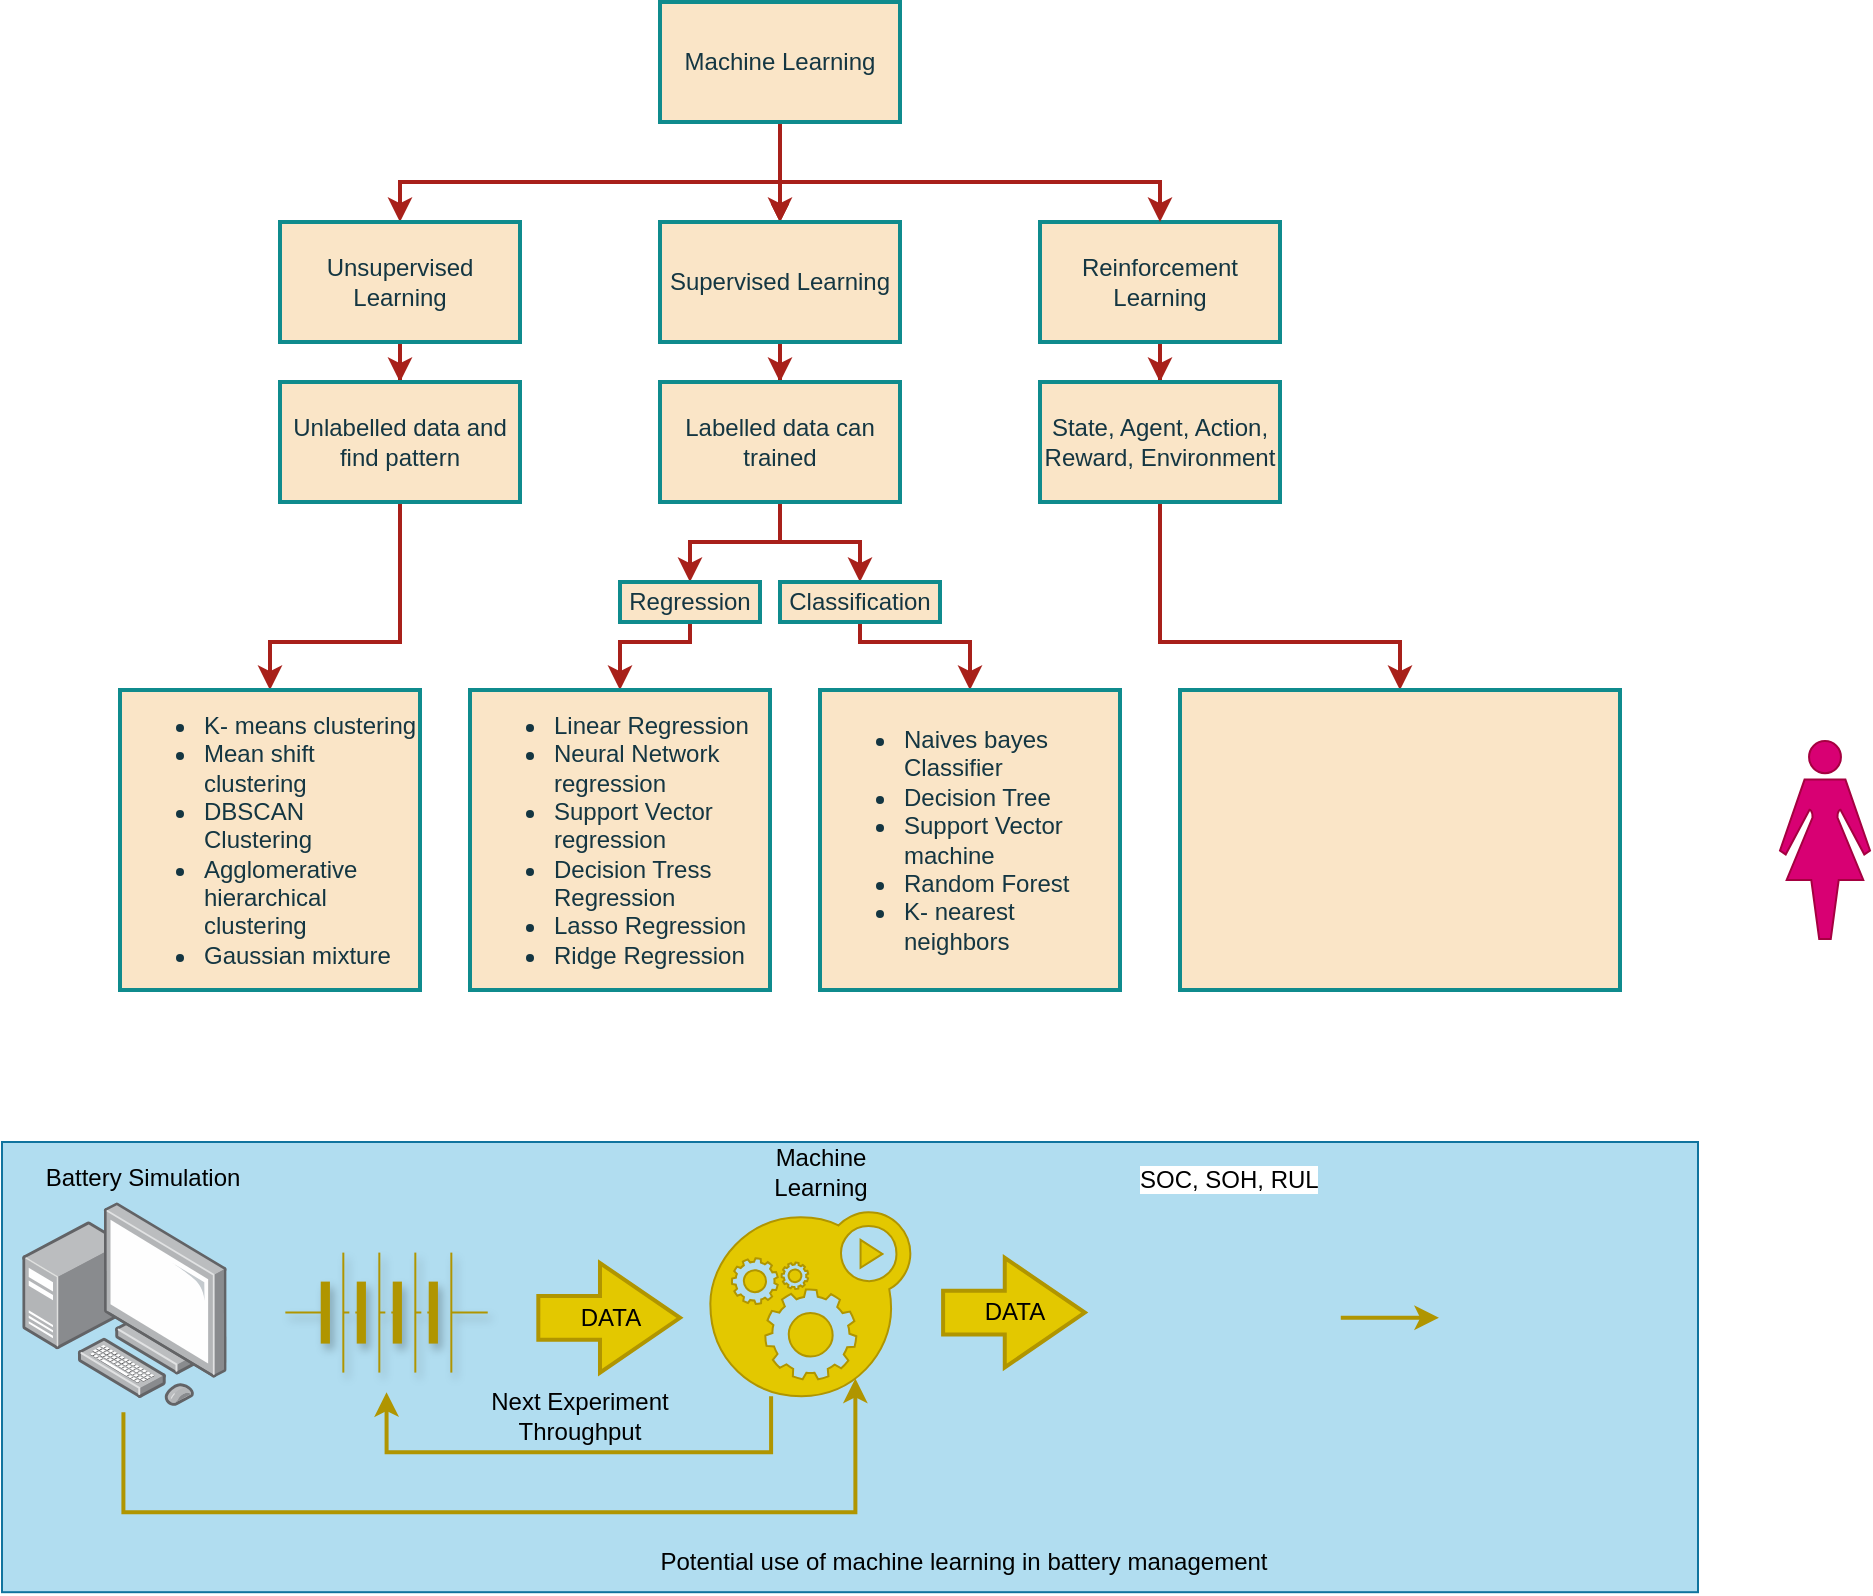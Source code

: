 <mxfile version="21.5.0" type="github">
  <diagram name="Page-1" id="tcuBk5lwrKn6pOtDavcS">
    <mxGraphModel dx="1120" dy="507" grid="1" gridSize="10" guides="1" tooltips="1" connect="1" arrows="1" fold="1" page="1" pageScale="1" pageWidth="1169" pageHeight="827" math="0" shadow="0">
      <root>
        <mxCell id="0" />
        <mxCell id="1" parent="0" />
        <mxCell id="RYXvHmkfxahkaSeMc-fz-11" value="" style="edgeStyle=orthogonalEdgeStyle;rounded=0;orthogonalLoop=1;jettySize=auto;html=1;entryX=0.5;entryY=0;entryDx=0;entryDy=0;labelBackgroundColor=none;fontColor=default;strokeWidth=2;strokeColor=#A8201A;" edge="1" parent="1" source="RYXvHmkfxahkaSeMc-fz-1" target="RYXvHmkfxahkaSeMc-fz-16">
          <mxGeometry relative="1" as="geometry">
            <mxPoint x="620" y="300" as="targetPoint" />
          </mxGeometry>
        </mxCell>
        <mxCell id="RYXvHmkfxahkaSeMc-fz-1" value="Reinforcement Learning" style="rounded=0;whiteSpace=wrap;html=1;labelBackgroundColor=none;strokeWidth=2;fillColor=#FAE5C7;strokeColor=#0F8B8D;fontColor=#143642;" vertex="1" parent="1">
          <mxGeometry x="560" y="180" width="120" height="60" as="geometry" />
        </mxCell>
        <mxCell id="RYXvHmkfxahkaSeMc-fz-7" style="edgeStyle=orthogonalEdgeStyle;rounded=0;orthogonalLoop=1;jettySize=auto;html=1;entryX=0.5;entryY=0;entryDx=0;entryDy=0;exitX=0.5;exitY=1;exitDx=0;exitDy=0;labelBackgroundColor=none;fontColor=default;strokeWidth=2;strokeColor=#A8201A;" edge="1" parent="1" source="RYXvHmkfxahkaSeMc-fz-4" target="RYXvHmkfxahkaSeMc-fz-6">
          <mxGeometry relative="1" as="geometry">
            <Array as="points">
              <mxPoint x="430" y="160" />
              <mxPoint x="240" y="160" />
            </Array>
          </mxGeometry>
        </mxCell>
        <mxCell id="RYXvHmkfxahkaSeMc-fz-8" style="edgeStyle=orthogonalEdgeStyle;rounded=0;orthogonalLoop=1;jettySize=auto;html=1;entryX=0.5;entryY=0;entryDx=0;entryDy=0;labelBackgroundColor=none;fontColor=default;strokeWidth=2;strokeColor=#A8201A;" edge="1" parent="1" source="RYXvHmkfxahkaSeMc-fz-4" target="RYXvHmkfxahkaSeMc-fz-5">
          <mxGeometry relative="1" as="geometry" />
        </mxCell>
        <mxCell id="RYXvHmkfxahkaSeMc-fz-9" style="edgeStyle=orthogonalEdgeStyle;rounded=0;orthogonalLoop=1;jettySize=auto;html=1;entryX=0.5;entryY=0;entryDx=0;entryDy=0;labelBackgroundColor=none;fontColor=default;strokeWidth=2;exitX=0.5;exitY=1;exitDx=0;exitDy=0;exitPerimeter=0;strokeColor=#A8201A;" edge="1" parent="1" source="RYXvHmkfxahkaSeMc-fz-4" target="RYXvHmkfxahkaSeMc-fz-1">
          <mxGeometry relative="1" as="geometry">
            <mxPoint x="440" y="140" as="sourcePoint" />
            <Array as="points">
              <mxPoint x="430" y="160" />
              <mxPoint x="620" y="160" />
            </Array>
          </mxGeometry>
        </mxCell>
        <mxCell id="RYXvHmkfxahkaSeMc-fz-57" value="" style="edgeStyle=orthogonalEdgeStyle;rounded=0;orthogonalLoop=1;jettySize=auto;html=1;labelBackgroundColor=none;fontColor=default;strokeColor=#A8201A;" edge="1" parent="1" source="RYXvHmkfxahkaSeMc-fz-4" target="RYXvHmkfxahkaSeMc-fz-5">
          <mxGeometry relative="1" as="geometry" />
        </mxCell>
        <mxCell id="RYXvHmkfxahkaSeMc-fz-58" value="" style="edgeStyle=orthogonalEdgeStyle;rounded=0;orthogonalLoop=1;jettySize=auto;html=1;labelBackgroundColor=none;fontColor=default;strokeColor=#A8201A;" edge="1" parent="1" source="RYXvHmkfxahkaSeMc-fz-4" target="RYXvHmkfxahkaSeMc-fz-5">
          <mxGeometry relative="1" as="geometry" />
        </mxCell>
        <mxCell id="RYXvHmkfxahkaSeMc-fz-4" value="Machine Learning" style="rounded=0;whiteSpace=wrap;html=1;labelBackgroundColor=none;strokeWidth=2;fillColor=#FAE5C7;strokeColor=#0F8B8D;fontColor=#143642;" vertex="1" parent="1">
          <mxGeometry x="370" y="70" width="120" height="60" as="geometry" />
        </mxCell>
        <mxCell id="RYXvHmkfxahkaSeMc-fz-13" value="" style="edgeStyle=orthogonalEdgeStyle;rounded=0;orthogonalLoop=1;jettySize=auto;html=1;labelBackgroundColor=none;fontColor=default;strokeWidth=2;strokeColor=#A8201A;" edge="1" parent="1" source="RYXvHmkfxahkaSeMc-fz-5" target="RYXvHmkfxahkaSeMc-fz-12">
          <mxGeometry relative="1" as="geometry" />
        </mxCell>
        <mxCell id="RYXvHmkfxahkaSeMc-fz-5" value="Supervised Learning" style="rounded=0;whiteSpace=wrap;html=1;labelBackgroundColor=none;strokeWidth=2;fillColor=#FAE5C7;strokeColor=#0F8B8D;fontColor=#143642;" vertex="1" parent="1">
          <mxGeometry x="370" y="180" width="120" height="60" as="geometry" />
        </mxCell>
        <mxCell id="RYXvHmkfxahkaSeMc-fz-15" value="" style="edgeStyle=orthogonalEdgeStyle;rounded=0;orthogonalLoop=1;jettySize=auto;html=1;labelBackgroundColor=none;fontColor=default;strokeWidth=2;strokeColor=#A8201A;" edge="1" parent="1" source="RYXvHmkfxahkaSeMc-fz-6" target="RYXvHmkfxahkaSeMc-fz-14">
          <mxGeometry relative="1" as="geometry" />
        </mxCell>
        <mxCell id="RYXvHmkfxahkaSeMc-fz-6" value="Unsupervised Learning" style="rounded=0;whiteSpace=wrap;html=1;labelBackgroundColor=none;strokeWidth=2;fillColor=#FAE5C7;strokeColor=#0F8B8D;fontColor=#143642;" vertex="1" parent="1">
          <mxGeometry x="180" y="180" width="120" height="60" as="geometry" />
        </mxCell>
        <mxCell id="RYXvHmkfxahkaSeMc-fz-30" value="" style="edgeStyle=orthogonalEdgeStyle;rounded=0;orthogonalLoop=1;jettySize=auto;html=1;labelBackgroundColor=none;fontColor=default;strokeWidth=2;strokeColor=#A8201A;" edge="1" parent="1" source="RYXvHmkfxahkaSeMc-fz-12" target="RYXvHmkfxahkaSeMc-fz-26">
          <mxGeometry relative="1" as="geometry">
            <Array as="points">
              <mxPoint x="430" y="340" />
              <mxPoint x="385" y="340" />
            </Array>
          </mxGeometry>
        </mxCell>
        <mxCell id="RYXvHmkfxahkaSeMc-fz-34" style="edgeStyle=orthogonalEdgeStyle;rounded=0;orthogonalLoop=1;jettySize=auto;html=1;entryX=0.5;entryY=0;entryDx=0;entryDy=0;labelBackgroundColor=none;fontColor=default;strokeWidth=2;strokeColor=#A8201A;" edge="1" parent="1" source="RYXvHmkfxahkaSeMc-fz-12" target="RYXvHmkfxahkaSeMc-fz-31">
          <mxGeometry relative="1" as="geometry">
            <Array as="points">
              <mxPoint x="430" y="340" />
              <mxPoint x="470" y="340" />
            </Array>
          </mxGeometry>
        </mxCell>
        <mxCell id="RYXvHmkfxahkaSeMc-fz-12" value="Labelled data can trained" style="rounded=0;whiteSpace=wrap;html=1;labelBackgroundColor=none;strokeWidth=2;fillColor=#FAE5C7;strokeColor=#0F8B8D;fontColor=#143642;" vertex="1" parent="1">
          <mxGeometry x="370" y="260" width="120" height="60" as="geometry" />
        </mxCell>
        <mxCell id="RYXvHmkfxahkaSeMc-fz-41" style="edgeStyle=orthogonalEdgeStyle;rounded=0;orthogonalLoop=1;jettySize=auto;html=1;exitX=0.5;exitY=1;exitDx=0;exitDy=0;entryX=0.5;entryY=0;entryDx=0;entryDy=0;labelBackgroundColor=none;fontColor=default;strokeWidth=2;strokeColor=#A8201A;" edge="1" parent="1" source="RYXvHmkfxahkaSeMc-fz-14" target="RYXvHmkfxahkaSeMc-fz-40">
          <mxGeometry relative="1" as="geometry">
            <Array as="points">
              <mxPoint x="240" y="390" />
              <mxPoint x="175" y="390" />
            </Array>
          </mxGeometry>
        </mxCell>
        <mxCell id="RYXvHmkfxahkaSeMc-fz-14" value="Unlabelled data and find pattern" style="whiteSpace=wrap;html=1;rounded=0;labelBackgroundColor=none;strokeWidth=2;fillColor=#FAE5C7;strokeColor=#0F8B8D;fontColor=#143642;" vertex="1" parent="1">
          <mxGeometry x="180" y="260" width="120" height="60" as="geometry" />
        </mxCell>
        <mxCell id="RYXvHmkfxahkaSeMc-fz-61" style="edgeStyle=orthogonalEdgeStyle;rounded=0;orthogonalLoop=1;jettySize=auto;html=1;entryX=0.5;entryY=0;entryDx=0;entryDy=0;fontSize=12;fillColor=#FAE5C7;labelBackgroundColor=none;strokeWidth=2;strokeColor=#A8201A;fontColor=default;" edge="1" parent="1" source="RYXvHmkfxahkaSeMc-fz-16" target="RYXvHmkfxahkaSeMc-fz-17">
          <mxGeometry relative="1" as="geometry">
            <Array as="points">
              <mxPoint x="620" y="390" />
              <mxPoint x="740" y="390" />
            </Array>
          </mxGeometry>
        </mxCell>
        <mxCell id="RYXvHmkfxahkaSeMc-fz-16" value="State, Agent, Action, Reward, Environment" style="rounded=0;whiteSpace=wrap;html=1;labelBackgroundColor=none;strokeWidth=2;fillColor=#FAE5C7;strokeColor=#0F8B8D;fontColor=#143642;" vertex="1" parent="1">
          <mxGeometry x="560" y="260" width="120" height="60" as="geometry" />
        </mxCell>
        <mxCell id="RYXvHmkfxahkaSeMc-fz-55" style="edgeStyle=orthogonalEdgeStyle;rounded=0;orthogonalLoop=1;jettySize=auto;html=1;entryX=0.5;entryY=0;entryDx=0;entryDy=0;labelBackgroundColor=none;strokeWidth=2;fontColor=default;strokeColor=#A8201A;" edge="1" parent="1" source="RYXvHmkfxahkaSeMc-fz-26" target="RYXvHmkfxahkaSeMc-fz-49">
          <mxGeometry relative="1" as="geometry">
            <Array as="points">
              <mxPoint x="385" y="390" />
              <mxPoint x="350" y="390" />
            </Array>
          </mxGeometry>
        </mxCell>
        <mxCell id="RYXvHmkfxahkaSeMc-fz-26" value="Regression" style="whiteSpace=wrap;html=1;rounded=0;labelBackgroundColor=none;strokeWidth=2;fillColor=#FAE5C7;strokeColor=#0F8B8D;fontColor=#143642;" vertex="1" parent="1">
          <mxGeometry x="350" y="360" width="70" height="20" as="geometry" />
        </mxCell>
        <mxCell id="RYXvHmkfxahkaSeMc-fz-38" style="edgeStyle=orthogonalEdgeStyle;rounded=0;orthogonalLoop=1;jettySize=auto;html=1;labelBackgroundColor=none;fontColor=default;entryX=0.5;entryY=0;entryDx=0;entryDy=0;strokeWidth=2;strokeColor=#A8201A;" edge="1" parent="1" source="RYXvHmkfxahkaSeMc-fz-31" target="RYXvHmkfxahkaSeMc-fz-50">
          <mxGeometry relative="1" as="geometry">
            <mxPoint x="495" y="420" as="targetPoint" />
            <Array as="points">
              <mxPoint x="470" y="390" />
              <mxPoint x="525" y="390" />
            </Array>
          </mxGeometry>
        </mxCell>
        <mxCell id="RYXvHmkfxahkaSeMc-fz-31" value="Classification" style="whiteSpace=wrap;html=1;rounded=0;labelBackgroundColor=none;strokeWidth=2;fillColor=#FAE5C7;strokeColor=#0F8B8D;fontColor=#143642;" vertex="1" parent="1">
          <mxGeometry x="430" y="360" width="80" height="20" as="geometry" />
        </mxCell>
        <mxCell id="RYXvHmkfxahkaSeMc-fz-40" value="&lt;ul&gt;&lt;li&gt;K- means clustering&lt;/li&gt;&lt;li&gt;Mean shift clustering&lt;/li&gt;&lt;li&gt;DBSCAN Clustering&amp;nbsp;&lt;/li&gt;&lt;li&gt;Agglomerative hierarchical clustering&lt;/li&gt;&lt;li&gt;Gaussian mixture&lt;/li&gt;&lt;/ul&gt;" style="whiteSpace=wrap;html=1;rounded=0;align=left;labelBackgroundColor=none;strokeWidth=2;fillColor=#FAE5C7;strokeColor=#0F8B8D;fontColor=#143642;" vertex="1" parent="1">
          <mxGeometry x="100" y="414" width="150" height="150" as="geometry" />
        </mxCell>
        <mxCell id="RYXvHmkfxahkaSeMc-fz-50" value="&lt;ul&gt;&lt;li&gt;Naives bayes Classifier&lt;/li&gt;&lt;li&gt;Decision Tree&amp;nbsp;&lt;/li&gt;&lt;li&gt;Support Vector machine&lt;/li&gt;&lt;li&gt;Random Forest&amp;nbsp;&lt;/li&gt;&lt;li&gt;K- nearest neighbors&amp;nbsp;&lt;/li&gt;&lt;/ul&gt;" style="whiteSpace=wrap;html=1;rounded=0;align=left;labelBackgroundColor=none;strokeWidth=2;fillColor=#FAE5C7;strokeColor=#0F8B8D;fontColor=#143642;" vertex="1" parent="1">
          <mxGeometry x="450" y="414" width="150" height="150" as="geometry" />
        </mxCell>
        <mxCell id="RYXvHmkfxahkaSeMc-fz-49" value="&lt;ul&gt;&lt;li&gt;Linear Regression&lt;/li&gt;&lt;li&gt;Neural Network regression&lt;/li&gt;&lt;li&gt;Support Vector regression&lt;/li&gt;&lt;li&gt;Decision Tress Regression&lt;/li&gt;&lt;li&gt;Lasso Regression&lt;/li&gt;&lt;li&gt;Ridge Regression&lt;/li&gt;&lt;/ul&gt;" style="whiteSpace=wrap;html=1;rounded=0;align=left;labelBackgroundColor=none;strokeWidth=2;fillColor=#FAE5C7;strokeColor=#0F8B8D;fontColor=#143642;" vertex="1" parent="1">
          <mxGeometry x="275" y="414" width="150" height="150" as="geometry" />
        </mxCell>
        <mxCell id="RYXvHmkfxahkaSeMc-fz-51" value="" style="group;labelBackgroundColor=none;fontColor=#143642;strokeWidth=2;" vertex="1" connectable="0" parent="1">
          <mxGeometry x="630" y="414" width="220" height="150" as="geometry" />
        </mxCell>
        <mxCell id="RYXvHmkfxahkaSeMc-fz-17" value="" style="rounded=0;whiteSpace=wrap;html=1;labelBackgroundColor=none;fillColor=#FAE5C7;strokeColor=#0F8B8D;fontColor=#143642;strokeWidth=2;" vertex="1" parent="RYXvHmkfxahkaSeMc-fz-51">
          <mxGeometry width="220" height="150" as="geometry" />
        </mxCell>
        <mxCell id="RYXvHmkfxahkaSeMc-fz-59" value="" style="shape=image;imageAspect=0;aspect=fixed;verticalLabelPosition=bottom;verticalAlign=top;image=https://www.mdpi.com/applsci/applsci-12-12377/article_deploy/html/images/applsci-12-12377-g001.png;labelBackgroundColor=none;fillColor=#FAE5C7;strokeColor=#0F8B8D;fontColor=#143642;" vertex="1" parent="RYXvHmkfxahkaSeMc-fz-51">
          <mxGeometry x="20.216" y="16" width="179.568" height="120.168" as="geometry" />
        </mxCell>
        <mxCell id="RYXvHmkfxahkaSeMc-fz-68" value="" style="shape=mxgraph.signs.people.woman_2;html=1;pointerEvents=1;fillColor=#d80073;strokeColor=#A50040;verticalLabelPosition=bottom;verticalAlign=top;align=center;sketch=0;fontColor=#ffffff;" vertex="1" parent="1">
          <mxGeometry x="930" y="439.5" width="45" height="99" as="geometry" />
        </mxCell>
        <mxCell id="RYXvHmkfxahkaSeMc-fz-92" value="" style="group;fillColor=#b1ddf0;strokeColor=#10739e;" vertex="1" connectable="0" parent="1">
          <mxGeometry x="41" y="640" width="848" height="225.1" as="geometry" />
        </mxCell>
        <mxCell id="RYXvHmkfxahkaSeMc-fz-76" value="" style="shape=image;html=1;verticalAlign=top;verticalLabelPosition=bottom;labelBackgroundColor=#ffffff;imageAspect=0;aspect=fixed;image=https://cdn4.iconfinder.com/data/icons/essential-app-2/16/battery-half-energy-charge-128.png;rotation=-90;fillColor=#e3c800;strokeColor=#B09500;fontColor=#000000;" vertex="1" parent="RYXvHmkfxahkaSeMc-fz-92">
          <mxGeometry x="541.384" y="23.9" width="128.0" height="128.0" as="geometry" />
        </mxCell>
        <mxCell id="RYXvHmkfxahkaSeMc-fz-69" value="" style="image;points=[];aspect=fixed;html=1;align=center;shadow=0;dashed=0;image=img/lib/allied_telesis/computer_and_terminals/Personal_Computer_with_Server.svg;strokeWidth=1;fillColor=#e3c800;strokeColor=#B09500;fontColor=#000000;" vertex="1" parent="RYXvHmkfxahkaSeMc-fz-92">
          <mxGeometry x="10.12" y="30.0" width="102.2" height="102.2" as="geometry" />
        </mxCell>
        <mxCell id="RYXvHmkfxahkaSeMc-fz-70" value="" style="pointerEvents=1;verticalLabelPosition=bottom;shadow=1;dashed=0;align=center;html=1;verticalAlign=top;shape=mxgraph.electrical.miscellaneous.batteryStack;fillColor=#e3c800;strokeColor=#B09500;fontColor=#000000;" vertex="1" parent="RYXvHmkfxahkaSeMc-fz-92">
          <mxGeometry x="141.671" y="55.3" width="101.193" height="60.0" as="geometry" />
        </mxCell>
        <mxCell id="RYXvHmkfxahkaSeMc-fz-81" style="edgeStyle=orthogonalEdgeStyle;rounded=0;orthogonalLoop=1;jettySize=auto;html=1;strokeWidth=2;fillColor=#e3c800;strokeColor=#B09500;" edge="1" parent="RYXvHmkfxahkaSeMc-fz-92" source="RYXvHmkfxahkaSeMc-fz-75">
          <mxGeometry relative="1" as="geometry">
            <mxPoint x="192.267" y="125.1" as="targetPoint" />
            <Array as="points">
              <mxPoint x="384.535" y="155.1" />
              <mxPoint x="192.267" y="155.1" />
            </Array>
          </mxGeometry>
        </mxCell>
        <mxCell id="RYXvHmkfxahkaSeMc-fz-75" value="" style="sketch=0;html=1;aspect=fixed;strokeColor=#B09500;shadow=0;fillColor=#e3c800;verticalAlign=top;labelPosition=center;verticalLabelPosition=bottom;shape=mxgraph.gcp2.gear_load;fontColor=#000000;" vertex="1" parent="RYXvHmkfxahkaSeMc-fz-92">
          <mxGeometry x="354.177" y="35.1" width="100.0" height="92.0" as="geometry" />
        </mxCell>
        <mxCell id="RYXvHmkfxahkaSeMc-fz-85" style="edgeStyle=orthogonalEdgeStyle;rounded=0;orthogonalLoop=1;jettySize=auto;html=1;fillColor=#e3c800;strokeColor=#B09500;strokeWidth=2;" edge="1" parent="RYXvHmkfxahkaSeMc-fz-92" source="RYXvHmkfxahkaSeMc-fz-76" target="RYXvHmkfxahkaSeMc-fz-84">
          <mxGeometry relative="1" as="geometry" />
        </mxCell>
        <mxCell id="RYXvHmkfxahkaSeMc-fz-82" value="DATA" style="html=1;shadow=0;dashed=0;align=center;verticalAlign=middle;shape=mxgraph.arrows2.arrow;dy=0.6;dx=40;notch=0;strokeWidth=2;fillColor=#e3c800;strokeColor=#B09500;fontColor=#000000;" vertex="1" parent="RYXvHmkfxahkaSeMc-fz-92">
          <mxGeometry x="268.162" y="60.5" width="70.835" height="54.8" as="geometry" />
        </mxCell>
        <mxCell id="RYXvHmkfxahkaSeMc-fz-83" value="DATA" style="html=1;shadow=0;dashed=0;align=center;verticalAlign=middle;shape=mxgraph.arrows2.arrow;dy=0.6;dx=40;notch=0;strokeWidth=2;fillColor=#e3c800;strokeColor=#B09500;fontColor=#000000;" vertex="1" parent="RYXvHmkfxahkaSeMc-fz-92">
          <mxGeometry x="470.549" y="57.9" width="70.835" height="54.8" as="geometry" />
        </mxCell>
        <mxCell id="RYXvHmkfxahkaSeMc-fz-84" value="" style="shape=image;html=1;verticalAlign=top;verticalLabelPosition=bottom;labelBackgroundColor=#ffffff;imageAspect=0;aspect=fixed;image=https://cdn0.iconfinder.com/data/icons/green-world-colored/80/electric-car-electrocar-tesla-128.png;fillColor=#e3c800;strokeColor=#B09500;fontColor=#000000;" vertex="1" parent="RYXvHmkfxahkaSeMc-fz-92">
          <mxGeometry x="718.473" y="23.9" width="128.0" height="128.0" as="geometry" />
        </mxCell>
        <mxCell id="RYXvHmkfxahkaSeMc-fz-80" style="edgeStyle=orthogonalEdgeStyle;rounded=0;orthogonalLoop=1;jettySize=auto;html=1;entryX=0.725;entryY=0.904;entryDx=0;entryDy=0;entryPerimeter=0;strokeWidth=2;fillColor=#e3c800;strokeColor=#B09500;" edge="1" parent="RYXvHmkfxahkaSeMc-fz-92" target="RYXvHmkfxahkaSeMc-fz-75">
          <mxGeometry relative="1" as="geometry">
            <mxPoint x="60.716" y="135.1" as="sourcePoint" />
            <Array as="points">
              <mxPoint x="60.716" y="185.1" />
              <mxPoint x="427.036" y="185.1" />
            </Array>
          </mxGeometry>
        </mxCell>
        <mxCell id="RYXvHmkfxahkaSeMc-fz-88" value="Machine Learning" style="text;strokeColor=none;align=center;fillColor=none;html=1;verticalAlign=middle;whiteSpace=wrap;rounded=0;" vertex="1" parent="RYXvHmkfxahkaSeMc-fz-92">
          <mxGeometry x="379.475" width="60.716" height="30.0" as="geometry" />
        </mxCell>
        <mxCell id="RYXvHmkfxahkaSeMc-fz-89" value="Next Experiment Throughput" style="text;strokeColor=none;align=center;fillColor=none;html=1;verticalAlign=middle;whiteSpace=wrap;rounded=0;" vertex="1" parent="RYXvHmkfxahkaSeMc-fz-92">
          <mxGeometry x="222.625" y="121.9" width="131.551" height="30.0" as="geometry" />
        </mxCell>
        <mxCell id="RYXvHmkfxahkaSeMc-fz-91" value="Potential use of machine learning in battery management" style="text;strokeColor=none;align=center;fillColor=none;html=1;verticalAlign=middle;whiteSpace=wrap;rounded=0;" vertex="1" parent="RYXvHmkfxahkaSeMc-fz-92">
          <mxGeometry x="232.745" y="195.1" width="495.847" height="30.0" as="geometry" />
        </mxCell>
        <mxCell id="RYXvHmkfxahkaSeMc-fz-94" value="&lt;span style=&quot;color: rgb(0, 0, 0); font-family: Helvetica; font-size: 12px; font-style: normal; font-variant-ligatures: normal; font-variant-caps: normal; font-weight: 400; letter-spacing: normal; orphans: 2; text-align: center; text-indent: 0px; text-transform: none; widows: 2; word-spacing: 0px; -webkit-text-stroke-width: 0px; background-color: rgb(255, 255, 255); text-decoration-thickness: initial; text-decoration-style: initial; text-decoration-color: initial; float: none; display: inline !important;&quot;&gt;SOC, SOH, RUL&lt;/span&gt;" style="text;whiteSpace=wrap;html=1;" vertex="1" parent="RYXvHmkfxahkaSeMc-fz-92">
          <mxGeometry x="566.683" y="5.1" width="101.193" height="24.9" as="geometry" />
        </mxCell>
        <mxCell id="RYXvHmkfxahkaSeMc-fz-95" value="Battery Simulation" style="text;html=1;align=center;verticalAlign=middle;resizable=0;points=[];autosize=1;strokeColor=none;fillColor=none;" vertex="1" parent="RYXvHmkfxahkaSeMc-fz-92">
          <mxGeometry x="10.119" y="2.55" width="120" height="30" as="geometry" />
        </mxCell>
      </root>
    </mxGraphModel>
  </diagram>
</mxfile>
